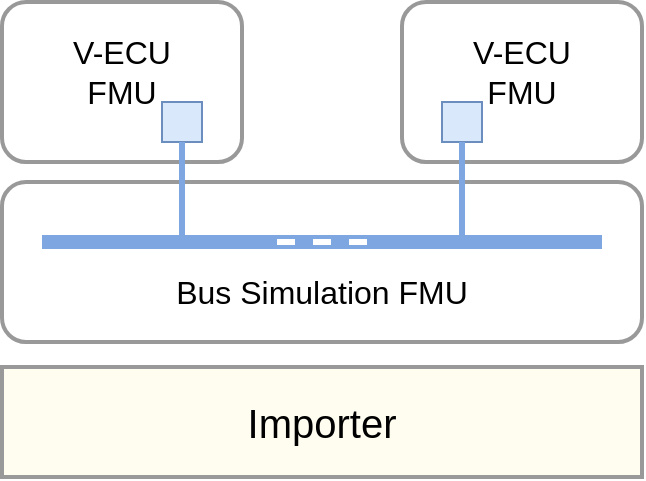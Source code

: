 <mxfile version="20.5.3"><diagram id="zssgmvdwZO7xPkAqMUr9" name="Page-1"><mxGraphModel dx="1344" dy="792" grid="1" gridSize="10" guides="1" tooltips="1" connect="1" arrows="1" fold="1" page="1" pageScale="1" pageWidth="850" pageHeight="1100" math="0" shadow="0"><root><mxCell id="0"/><mxCell id="1" parent="0"/><mxCell id="v5oIvpwDgeikFxTejpUY-1" value="" style="rounded=1;whiteSpace=wrap;html=1;strokeColor=#999999;strokeWidth=2;" parent="1" vertex="1"><mxGeometry x="40" y="40" width="120" height="80" as="geometry"/></mxCell><mxCell id="v5oIvpwDgeikFxTejpUY-2" value="" style="rounded=1;whiteSpace=wrap;html=1;strokeColor=#999999;strokeWidth=2;" parent="1" vertex="1"><mxGeometry x="240" y="40" width="120" height="80" as="geometry"/></mxCell><mxCell id="v5oIvpwDgeikFxTejpUY-3" value="" style="rounded=0;whiteSpace=wrap;html=1;fillColor=#FFFCF0;strokeWidth=2;perimeterSpacing=0;strokeColor=#999999;" parent="1" vertex="1"><mxGeometry x="40" y="222.5" width="320" height="55" as="geometry"/></mxCell><mxCell id="v5oIvpwDgeikFxTejpUY-4" value="" style="rounded=0;whiteSpace=wrap;html=1;fillColor=#dae8fc;strokeColor=#6c8ebf;" parent="1" vertex="1"><mxGeometry x="120" y="90" width="20" height="20" as="geometry"/></mxCell><mxCell id="v5oIvpwDgeikFxTejpUY-5" value="" style="rounded=0;whiteSpace=wrap;html=1;fillColor=#dae8fc;strokeColor=#6c8ebf;" parent="1" vertex="1"><mxGeometry x="260" y="90" width="20" height="20" as="geometry"/></mxCell><mxCell id="v5oIvpwDgeikFxTejpUY-10" value="&lt;font style=&quot;font-size: 20px;&quot;&gt;Importer&lt;/font&gt;" style="text;html=1;strokeColor=none;fillColor=none;align=center;verticalAlign=middle;whiteSpace=wrap;rounded=0;" parent="1" vertex="1"><mxGeometry x="170" y="235" width="60" height="30" as="geometry"/></mxCell><mxCell id="v5oIvpwDgeikFxTejpUY-18" value="&lt;div style=&quot;font-size: 16px;&quot;&gt;&lt;font style=&quot;font-size: 16px;&quot;&gt;V-ECU FMU&lt;/font&gt;&lt;/div&gt;" style="text;html=1;strokeColor=none;fillColor=none;align=center;verticalAlign=middle;whiteSpace=wrap;rounded=0;fontSize=20;" parent="1" vertex="1"><mxGeometry x="70" y="60" width="60" height="30" as="geometry"/></mxCell><mxCell id="v5oIvpwDgeikFxTejpUY-21" value="&lt;div style=&quot;font-size: 16px;&quot;&gt;&lt;font style=&quot;font-size: 16px;&quot;&gt;V-ECU FMU&lt;/font&gt;&lt;/div&gt;" style="text;html=1;strokeColor=none;fillColor=none;align=center;verticalAlign=middle;whiteSpace=wrap;rounded=0;fontSize=20;" parent="1" vertex="1"><mxGeometry x="270" y="60" width="60" height="30" as="geometry"/></mxCell><mxCell id="KEQrLfB2FrUfxKy-oO7P-1" value="" style="rounded=1;whiteSpace=wrap;html=1;strokeColor=#999999;strokeWidth=2;" vertex="1" parent="1"><mxGeometry x="40" y="130" width="320" height="80" as="geometry"/></mxCell><mxCell id="v5oIvpwDgeikFxTejpUY-17" value="" style="endArrow=none;html=1;fontSize=20;fillColor=#b1ddf0;strokeColor=#7EA6E0;rounded=0;strokeWidth=7;movable=1;resizable=1;rotatable=1;deletable=1;editable=1;connectable=1;" parent="1" edge="1"><mxGeometry width="50" height="50" relative="1" as="geometry"><mxPoint x="340" y="160" as="sourcePoint"/><mxPoint x="60" y="160" as="targetPoint"/><Array as="points"><mxPoint x="290" y="160"/><mxPoint x="110" y="160"/></Array></mxGeometry></mxCell><mxCell id="KEQrLfB2FrUfxKy-oO7P-3" value="" style="endArrow=none;html=1;rounded=0;entryX=0.5;entryY=1;entryDx=0;entryDy=0;strokeWidth=3;strokeColor=#7EA6E0;" edge="1" parent="1" target="v5oIvpwDgeikFxTejpUY-4"><mxGeometry width="50" height="50" relative="1" as="geometry"><mxPoint x="130" y="160" as="sourcePoint"/><mxPoint x="109.5" y="110" as="targetPoint"/></mxGeometry></mxCell><mxCell id="KEQrLfB2FrUfxKy-oO7P-4" value="" style="endArrow=none;html=1;rounded=0;entryX=0.5;entryY=1;entryDx=0;entryDy=0;strokeWidth=3;strokeColor=#7EA6E0;" edge="1" parent="1" target="v5oIvpwDgeikFxTejpUY-5"><mxGeometry width="50" height="50" relative="1" as="geometry"><mxPoint x="270" y="160" as="sourcePoint"/><mxPoint x="289.66" y="100" as="targetPoint"/></mxGeometry></mxCell><mxCell id="KEQrLfB2FrUfxKy-oO7P-5" value="&lt;font style=&quot;font-size: 16px;&quot;&gt;Bus Simulation FMU&lt;/font&gt;" style="text;html=1;strokeColor=none;fillColor=none;align=center;verticalAlign=middle;whiteSpace=wrap;rounded=0;movable=1;resizable=1;rotatable=1;deletable=1;editable=1;connectable=1;" vertex="1" parent="1"><mxGeometry x="115" y="170" width="170" height="30" as="geometry"/></mxCell><mxCell id="KEQrLfB2FrUfxKy-oO7P-9" value="" style="endArrow=none;html=1;rounded=0;strokeColor=#FFFFFF;strokeWidth=3;fontSize=16;dashed=1;" edge="1" parent="1"><mxGeometry width="50" height="50" relative="1" as="geometry"><mxPoint x="177.5" y="160" as="sourcePoint"/><mxPoint x="222.5" y="160" as="targetPoint"/></mxGeometry></mxCell></root></mxGraphModel></diagram></mxfile>
